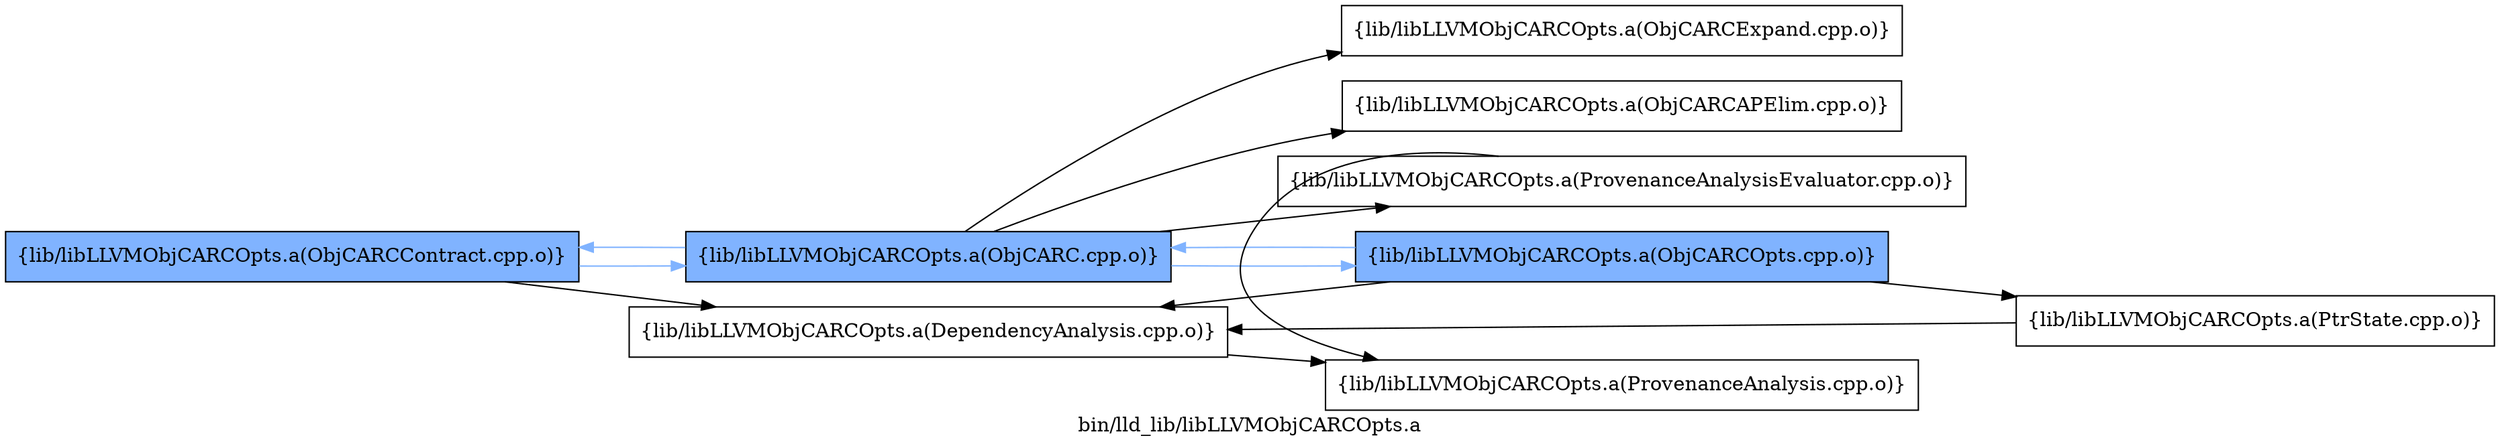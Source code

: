 digraph "bin/lld_lib/libLLVMObjCARCOpts.a" {
	label="bin/lld_lib/libLLVMObjCARCOpts.a";
	rankdir=LR;
	{ rank=same; Node0x55fd7b8044c8;  }
	{ rank=same; Node0x55fd7b808398; Node0x55fd7b804568;  }
	{ rank=same; Node0x55fd7b805e18; Node0x55fd7b807718; Node0x55fd7b807038; Node0x55fd7b805d78; Node0x55fd7b8035c8;  }

	Node0x55fd7b8044c8 [shape=record,shape=box,group=1,style=filled,fillcolor="0.600000 0.5 1",label="{lib/libLLVMObjCARCOpts.a(ObjCARCContract.cpp.o)}"];
	Node0x55fd7b8044c8 -> Node0x55fd7b808398[color="0.600000 0.5 1"];
	Node0x55fd7b8044c8 -> Node0x55fd7b804568;
	Node0x55fd7b805e18 [shape=record,shape=box,group=1,style=filled,fillcolor="0.600000 0.5 1",label="{lib/libLLVMObjCARCOpts.a(ObjCARCOpts.cpp.o)}"];
	Node0x55fd7b805e18 -> Node0x55fd7b808398[color="0.600000 0.5 1"];
	Node0x55fd7b805e18 -> Node0x55fd7b804568;
	Node0x55fd7b805e18 -> Node0x55fd7b805e68;
	Node0x55fd7b807718 [shape=record,shape=box,group=0,label="{lib/libLLVMObjCARCOpts.a(ObjCARCExpand.cpp.o)}"];
	Node0x55fd7b807038 [shape=record,shape=box,group=0,label="{lib/libLLVMObjCARCOpts.a(ObjCARCAPElim.cpp.o)}"];
	Node0x55fd7b808398 [shape=record,shape=box,group=1,style=filled,fillcolor="0.600000 0.5 1",label="{lib/libLLVMObjCARCOpts.a(ObjCARC.cpp.o)}"];
	Node0x55fd7b808398 -> Node0x55fd7b805e18[color="0.600000 0.5 1"];
	Node0x55fd7b808398 -> Node0x55fd7b807718;
	Node0x55fd7b808398 -> Node0x55fd7b807038;
	Node0x55fd7b808398 -> Node0x55fd7b8044c8[color="0.600000 0.5 1"];
	Node0x55fd7b808398 -> Node0x55fd7b805d78;
	Node0x55fd7b804568 [shape=record,shape=box,group=0,label="{lib/libLLVMObjCARCOpts.a(DependencyAnalysis.cpp.o)}"];
	Node0x55fd7b804568 -> Node0x55fd7b8035c8;
	Node0x55fd7b805e68 [shape=record,shape=box,group=0,label="{lib/libLLVMObjCARCOpts.a(PtrState.cpp.o)}"];
	Node0x55fd7b805e68 -> Node0x55fd7b804568;
	Node0x55fd7b805d78 [shape=record,shape=box,group=0,label="{lib/libLLVMObjCARCOpts.a(ProvenanceAnalysisEvaluator.cpp.o)}"];
	Node0x55fd7b805d78 -> Node0x55fd7b8035c8;
	Node0x55fd7b8035c8 [shape=record,shape=box,group=0,label="{lib/libLLVMObjCARCOpts.a(ProvenanceAnalysis.cpp.o)}"];
}
